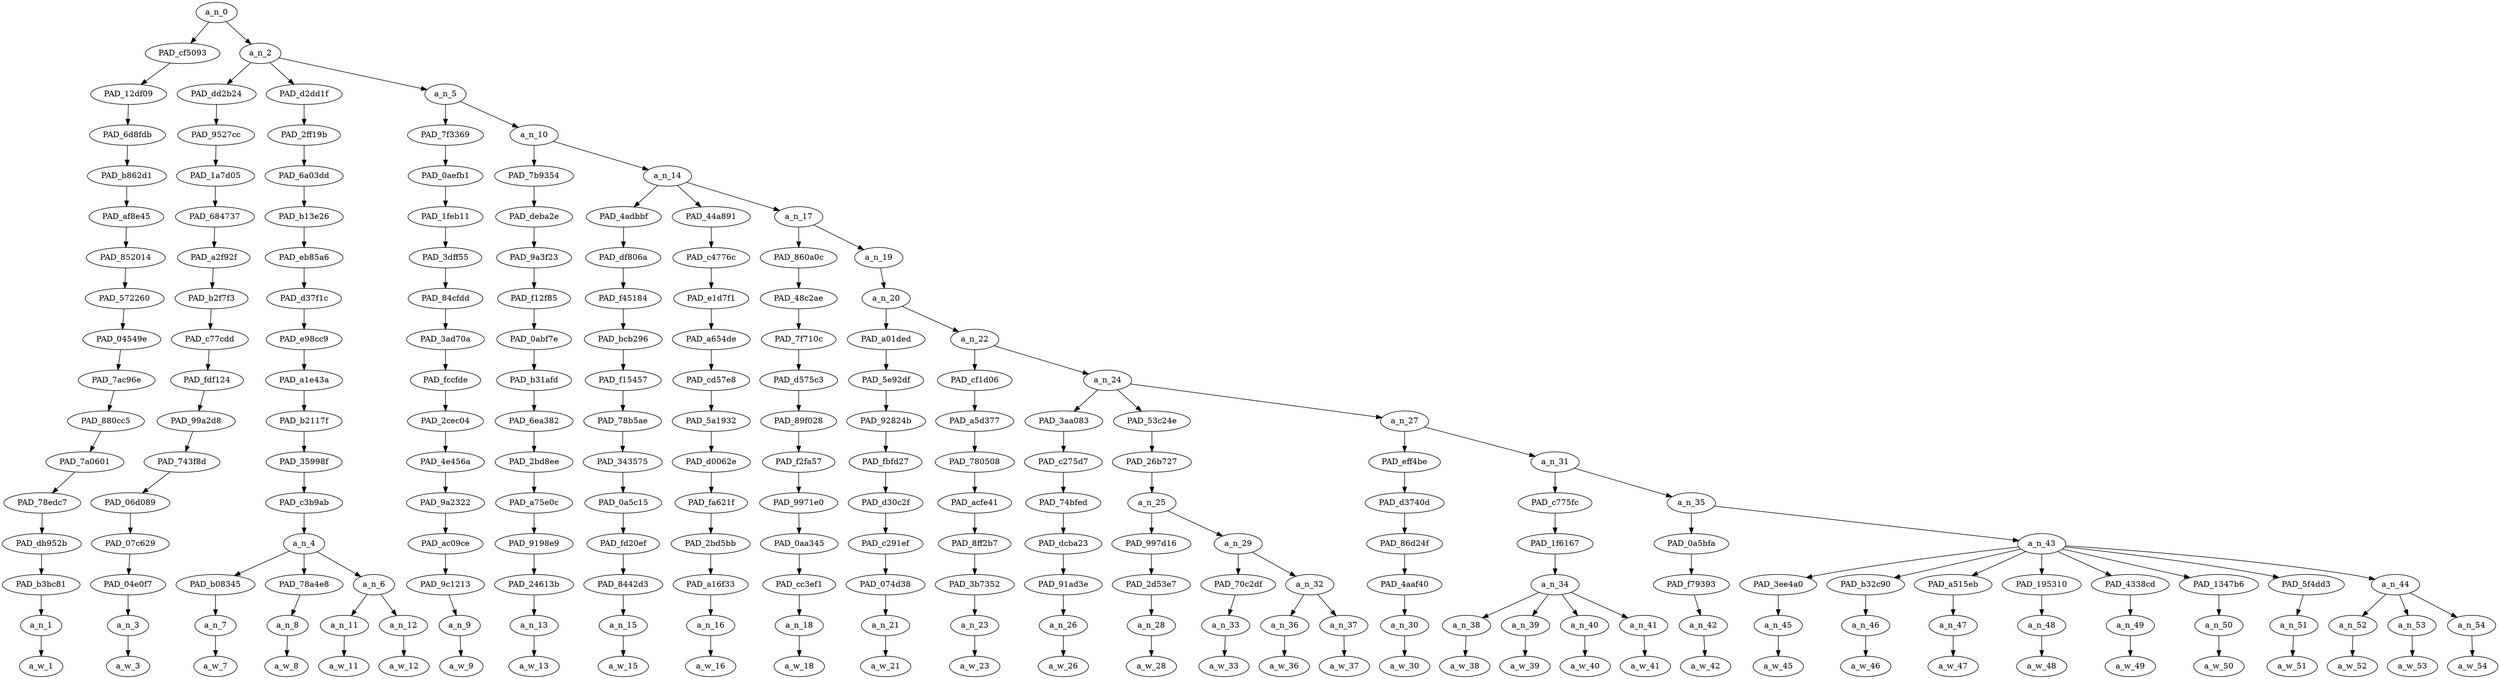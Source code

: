 strict digraph "" {
	a_n_0	[div_dir=1,
		index=0,
		level=16,
		pos="1.9917805989583333,16!",
		text_span="[0, 1, 2, 3, 4, 5, 6, 7, 8, 9, 10, 11, 12, 13, 14, 15, 16, 17, 18, 19, 20, 21, 22, 23, 24, 25, 26, 27, 28, 29, 30, 31, 32, 33]",
		value=1.00000000];
	PAD_cf5093	[div_dir=1,
		index=0,
		level=15,
		pos="0.0,15!",
		text_span="[0]",
		value=0.01385707];
	a_n_0 -> PAD_cf5093;
	a_n_2	[div_dir=1,
		index=1,
		level=15,
		pos="3.9835611979166665,15!",
		text_span="[1, 2, 3, 4, 5, 6, 7, 8, 9, 10, 11, 12, 13, 14, 15, 16, 17, 18, 19, 20, 21, 22, 23, 24, 25, 26, 27, 28, 29, 30, 31, 32, 33]",
		value=0.98582840];
	a_n_0 -> a_n_2;
	PAD_12df09	[div_dir=1,
		index=0,
		level=14,
		pos="0.0,14!",
		text_span="[0]",
		value=0.01385707];
	PAD_cf5093 -> PAD_12df09;
	PAD_6d8fdb	[div_dir=1,
		index=0,
		level=13,
		pos="0.0,13!",
		text_span="[0]",
		value=0.01385707];
	PAD_12df09 -> PAD_6d8fdb;
	PAD_b862d1	[div_dir=1,
		index=0,
		level=12,
		pos="0.0,12!",
		text_span="[0]",
		value=0.01385707];
	PAD_6d8fdb -> PAD_b862d1;
	PAD_af8e45	[div_dir=1,
		index=0,
		level=11,
		pos="0.0,11!",
		text_span="[0]",
		value=0.01385707];
	PAD_b862d1 -> PAD_af8e45;
	PAD_852014	[div_dir=1,
		index=0,
		level=10,
		pos="0.0,10!",
		text_span="[0]",
		value=0.01385707];
	PAD_af8e45 -> PAD_852014;
	PAD_572260	[div_dir=1,
		index=0,
		level=9,
		pos="0.0,9!",
		text_span="[0]",
		value=0.01385707];
	PAD_852014 -> PAD_572260;
	PAD_04549e	[div_dir=1,
		index=0,
		level=8,
		pos="0.0,8!",
		text_span="[0]",
		value=0.01385707];
	PAD_572260 -> PAD_04549e;
	PAD_7ac96e	[div_dir=1,
		index=0,
		level=7,
		pos="0.0,7!",
		text_span="[0]",
		value=0.01385707];
	PAD_04549e -> PAD_7ac96e;
	PAD_880cc5	[div_dir=1,
		index=0,
		level=6,
		pos="0.0,6!",
		text_span="[0]",
		value=0.01385707];
	PAD_7ac96e -> PAD_880cc5;
	PAD_7a0601	[div_dir=1,
		index=0,
		level=5,
		pos="0.0,5!",
		text_span="[0]",
		value=0.01385707];
	PAD_880cc5 -> PAD_7a0601;
	PAD_78edc7	[div_dir=1,
		index=0,
		level=4,
		pos="0.0,4!",
		text_span="[0]",
		value=0.01385707];
	PAD_7a0601 -> PAD_78edc7;
	PAD_db952b	[div_dir=1,
		index=0,
		level=3,
		pos="0.0,3!",
		text_span="[0]",
		value=0.01385707];
	PAD_78edc7 -> PAD_db952b;
	PAD_b3bc81	[div_dir=1,
		index=0,
		level=2,
		pos="0.0,2!",
		text_span="[0]",
		value=0.01385707];
	PAD_db952b -> PAD_b3bc81;
	a_n_1	[div_dir=1,
		index=0,
		level=1,
		pos="0.0,1!",
		text_span="[0]",
		value=0.01385707];
	PAD_b3bc81 -> a_n_1;
	a_w_1	[div_dir=0,
		index=0,
		level=0,
		pos="0,0!",
		text_span="[0]",
		value=this];
	a_n_1 -> a_w_1;
	PAD_dd2b24	[div_dir=-1,
		index=1,
		level=14,
		pos="1.0,14!",
		text_span="[1]",
		value=0.01472492];
	a_n_2 -> PAD_dd2b24;
	PAD_d2dd1f	[div_dir=1,
		index=2,
		level=14,
		pos="3.8333333333333335,14!",
		text_span="[2, 3, 4, 5]",
		value=0.09045772];
	a_n_2 -> PAD_d2dd1f;
	a_n_5	[div_dir=1,
		index=3,
		level=14,
		pos="7.117350260416666,14!",
		text_span="[6, 7, 8, 9, 10, 11, 12, 13, 14, 15, 16, 17, 18, 19, 20, 21, 22, 23, 24, 25, 26, 27, 28, 29, 30, 31, 32, 33]",
		value=0.88033428];
	a_n_2 -> a_n_5;
	PAD_9527cc	[div_dir=-1,
		index=1,
		level=13,
		pos="1.0,13!",
		text_span="[1]",
		value=0.01472492];
	PAD_dd2b24 -> PAD_9527cc;
	PAD_1a7d05	[div_dir=-1,
		index=1,
		level=12,
		pos="1.0,12!",
		text_span="[1]",
		value=0.01472492];
	PAD_9527cc -> PAD_1a7d05;
	PAD_684737	[div_dir=-1,
		index=1,
		level=11,
		pos="1.0,11!",
		text_span="[1]",
		value=0.01472492];
	PAD_1a7d05 -> PAD_684737;
	PAD_a2f92f	[div_dir=-1,
		index=1,
		level=10,
		pos="1.0,10!",
		text_span="[1]",
		value=0.01472492];
	PAD_684737 -> PAD_a2f92f;
	PAD_b2f7f3	[div_dir=-1,
		index=1,
		level=9,
		pos="1.0,9!",
		text_span="[1]",
		value=0.01472492];
	PAD_a2f92f -> PAD_b2f7f3;
	PAD_c77cdd	[div_dir=-1,
		index=1,
		level=8,
		pos="1.0,8!",
		text_span="[1]",
		value=0.01472492];
	PAD_b2f7f3 -> PAD_c77cdd;
	PAD_fdf124	[div_dir=-1,
		index=1,
		level=7,
		pos="1.0,7!",
		text_span="[1]",
		value=0.01472492];
	PAD_c77cdd -> PAD_fdf124;
	PAD_99a2d8	[div_dir=-1,
		index=1,
		level=6,
		pos="1.0,6!",
		text_span="[1]",
		value=0.01472492];
	PAD_fdf124 -> PAD_99a2d8;
	PAD_743f8d	[div_dir=-1,
		index=1,
		level=5,
		pos="1.0,5!",
		text_span="[1]",
		value=0.01472492];
	PAD_99a2d8 -> PAD_743f8d;
	PAD_06d089	[div_dir=-1,
		index=1,
		level=4,
		pos="1.0,4!",
		text_span="[1]",
		value=0.01472492];
	PAD_743f8d -> PAD_06d089;
	PAD_07c629	[div_dir=-1,
		index=1,
		level=3,
		pos="1.0,3!",
		text_span="[1]",
		value=0.01472492];
	PAD_06d089 -> PAD_07c629;
	PAD_04e0f7	[div_dir=-1,
		index=1,
		level=2,
		pos="1.0,2!",
		text_span="[1]",
		value=0.01472492];
	PAD_07c629 -> PAD_04e0f7;
	a_n_3	[div_dir=-1,
		index=1,
		level=1,
		pos="1.0,1!",
		text_span="[1]",
		value=0.01472492];
	PAD_04e0f7 -> a_n_3;
	a_w_3	[div_dir=0,
		index=1,
		level=0,
		pos="1,0!",
		text_span="[1]",
		value=is];
	a_n_3 -> a_w_3;
	PAD_2ff19b	[div_dir=1,
		index=2,
		level=13,
		pos="3.8333333333333335,13!",
		text_span="[2, 3, 4, 5]",
		value=0.09045772];
	PAD_d2dd1f -> PAD_2ff19b;
	PAD_6a03dd	[div_dir=1,
		index=2,
		level=12,
		pos="3.8333333333333335,12!",
		text_span="[2, 3, 4, 5]",
		value=0.09045772];
	PAD_2ff19b -> PAD_6a03dd;
	PAD_b13e26	[div_dir=1,
		index=2,
		level=11,
		pos="3.8333333333333335,11!",
		text_span="[2, 3, 4, 5]",
		value=0.09045772];
	PAD_6a03dd -> PAD_b13e26;
	PAD_eb85a6	[div_dir=1,
		index=2,
		level=10,
		pos="3.8333333333333335,10!",
		text_span="[2, 3, 4, 5]",
		value=0.09045772];
	PAD_b13e26 -> PAD_eb85a6;
	PAD_d37f1c	[div_dir=1,
		index=2,
		level=9,
		pos="3.8333333333333335,9!",
		text_span="[2, 3, 4, 5]",
		value=0.09045772];
	PAD_eb85a6 -> PAD_d37f1c;
	PAD_e98cc9	[div_dir=1,
		index=2,
		level=8,
		pos="3.8333333333333335,8!",
		text_span="[2, 3, 4, 5]",
		value=0.09045772];
	PAD_d37f1c -> PAD_e98cc9;
	PAD_a1e43a	[div_dir=1,
		index=2,
		level=7,
		pos="3.8333333333333335,7!",
		text_span="[2, 3, 4, 5]",
		value=0.09045772];
	PAD_e98cc9 -> PAD_a1e43a;
	PAD_b2117f	[div_dir=1,
		index=2,
		level=6,
		pos="3.8333333333333335,6!",
		text_span="[2, 3, 4, 5]",
		value=0.09045772];
	PAD_a1e43a -> PAD_b2117f;
	PAD_35998f	[div_dir=1,
		index=2,
		level=5,
		pos="3.8333333333333335,5!",
		text_span="[2, 3, 4, 5]",
		value=0.09045772];
	PAD_b2117f -> PAD_35998f;
	PAD_c3b9ab	[div_dir=1,
		index=2,
		level=4,
		pos="3.8333333333333335,4!",
		text_span="[2, 3, 4, 5]",
		value=0.09045772];
	PAD_35998f -> PAD_c3b9ab;
	a_n_4	[div_dir=1,
		index=2,
		level=3,
		pos="3.8333333333333335,3!",
		text_span="[2, 3, 4, 5]",
		value=0.09045772];
	PAD_c3b9ab -> a_n_4;
	PAD_b08345	[div_dir=1,
		index=3,
		level=2,
		pos="4.0,2!",
		text_span="[4]",
		value=0.02024726];
	a_n_4 -> PAD_b08345;
	PAD_78a4e8	[div_dir=1,
		index=4,
		level=2,
		pos="5.0,2!",
		text_span="[5]",
		value=0.01526348];
	a_n_4 -> PAD_78a4e8;
	a_n_6	[div_dir=1,
		index=2,
		level=2,
		pos="2.5,2!",
		text_span="[2, 3]",
		value=0.05472637];
	a_n_4 -> a_n_6;
	a_n_7	[div_dir=1,
		index=4,
		level=1,
		pos="4.0,1!",
		text_span="[4]",
		value=0.02024726];
	PAD_b08345 -> a_n_7;
	a_w_7	[div_dir=0,
		index=4,
		level=0,
		pos="4,0!",
		text_span="[4]",
		value=grabbing];
	a_n_7 -> a_w_7;
	a_n_8	[div_dir=1,
		index=5,
		level=1,
		pos="5.0,1!",
		text_span="[5]",
		value=0.01526348];
	PAD_78a4e8 -> a_n_8;
	a_w_8	[div_dir=0,
		index=5,
		level=0,
		pos="5,0!",
		text_span="[5]",
		value=moment];
	a_n_8 -> a_w_8;
	a_n_11	[div_dir=1,
		index=2,
		level=1,
		pos="2.0,1!",
		text_span="[2]",
		value=0.02181247];
	a_n_6 -> a_n_11;
	a_n_12	[div_dir=1,
		index=3,
		level=1,
		pos="3.0,1!",
		text_span="[3]",
		value=0.03270776];
	a_n_6 -> a_n_12;
	a_w_11	[div_dir=0,
		index=2,
		level=0,
		pos="2,0!",
		text_span="[2]",
		value=milo];
	a_n_11 -> a_w_11;
	a_w_12	[div_dir=0,
		index=3,
		level=0,
		pos="3,0!",
		text_span="[3]",
		value=pussy];
	a_n_12 -> a_w_12;
	PAD_7f3369	[div_dir=-1,
		index=3,
		level=13,
		pos="6.0,13!",
		text_span="[6]",
		value=0.00970304];
	a_n_5 -> PAD_7f3369;
	a_n_10	[div_dir=1,
		index=4,
		level=13,
		pos="8.234700520833332,13!",
		text_span="[7, 8, 9, 10, 11, 12, 13, 14, 15, 16, 17, 18, 19, 20, 21, 22, 23, 24, 25, 26, 27, 28, 29, 30, 31, 32, 33]",
		value=0.87036349];
	a_n_5 -> a_n_10;
	PAD_0aefb1	[div_dir=-1,
		index=3,
		level=12,
		pos="6.0,12!",
		text_span="[6]",
		value=0.00970304];
	PAD_7f3369 -> PAD_0aefb1;
	PAD_1feb11	[div_dir=-1,
		index=3,
		level=11,
		pos="6.0,11!",
		text_span="[6]",
		value=0.00970304];
	PAD_0aefb1 -> PAD_1feb11;
	PAD_3dff55	[div_dir=-1,
		index=3,
		level=10,
		pos="6.0,10!",
		text_span="[6]",
		value=0.00970304];
	PAD_1feb11 -> PAD_3dff55;
	PAD_84cfdd	[div_dir=-1,
		index=3,
		level=9,
		pos="6.0,9!",
		text_span="[6]",
		value=0.00970304];
	PAD_3dff55 -> PAD_84cfdd;
	PAD_3ad70a	[div_dir=-1,
		index=3,
		level=8,
		pos="6.0,8!",
		text_span="[6]",
		value=0.00970304];
	PAD_84cfdd -> PAD_3ad70a;
	PAD_fccfde	[div_dir=-1,
		index=3,
		level=7,
		pos="6.0,7!",
		text_span="[6]",
		value=0.00970304];
	PAD_3ad70a -> PAD_fccfde;
	PAD_2cec04	[div_dir=-1,
		index=3,
		level=6,
		pos="6.0,6!",
		text_span="[6]",
		value=0.00970304];
	PAD_fccfde -> PAD_2cec04;
	PAD_4e456a	[div_dir=-1,
		index=3,
		level=5,
		pos="6.0,5!",
		text_span="[6]",
		value=0.00970304];
	PAD_2cec04 -> PAD_4e456a;
	PAD_9a2322	[div_dir=-1,
		index=3,
		level=4,
		pos="6.0,4!",
		text_span="[6]",
		value=0.00970304];
	PAD_4e456a -> PAD_9a2322;
	PAD_ac09ce	[div_dir=-1,
		index=3,
		level=3,
		pos="6.0,3!",
		text_span="[6]",
		value=0.00970304];
	PAD_9a2322 -> PAD_ac09ce;
	PAD_9c1213	[div_dir=-1,
		index=5,
		level=2,
		pos="6.0,2!",
		text_span="[6]",
		value=0.00970304];
	PAD_ac09ce -> PAD_9c1213;
	a_n_9	[div_dir=-1,
		index=6,
		level=1,
		pos="6.0,1!",
		text_span="[6]",
		value=0.00970304];
	PAD_9c1213 -> a_n_9;
	a_w_9	[div_dir=0,
		index=6,
		level=0,
		pos="6,0!",
		text_span="[6]",
		value=if];
	a_n_9 -> a_w_9;
	PAD_7b9354	[div_dir=1,
		index=4,
		level=12,
		pos="7.0,12!",
		text_span="[7]",
		value=0.01058855];
	a_n_10 -> PAD_7b9354;
	a_n_14	[div_dir=1,
		index=5,
		level=12,
		pos="9.469401041666666,12!",
		text_span="[8, 9, 10, 11, 12, 13, 14, 15, 16, 17, 18, 19, 20, 21, 22, 23, 24, 25, 26, 27, 28, 29, 30, 31, 32, 33]",
		value=0.85950369];
	a_n_10 -> a_n_14;
	PAD_deba2e	[div_dir=1,
		index=4,
		level=11,
		pos="7.0,11!",
		text_span="[7]",
		value=0.01058855];
	PAD_7b9354 -> PAD_deba2e;
	PAD_9a3f23	[div_dir=1,
		index=4,
		level=10,
		pos="7.0,10!",
		text_span="[7]",
		value=0.01058855];
	PAD_deba2e -> PAD_9a3f23;
	PAD_f12f85	[div_dir=1,
		index=4,
		level=9,
		pos="7.0,9!",
		text_span="[7]",
		value=0.01058855];
	PAD_9a3f23 -> PAD_f12f85;
	PAD_0abf7e	[div_dir=1,
		index=4,
		level=8,
		pos="7.0,8!",
		text_span="[7]",
		value=0.01058855];
	PAD_f12f85 -> PAD_0abf7e;
	PAD_b31afd	[div_dir=1,
		index=4,
		level=7,
		pos="7.0,7!",
		text_span="[7]",
		value=0.01058855];
	PAD_0abf7e -> PAD_b31afd;
	PAD_6ea382	[div_dir=1,
		index=4,
		level=6,
		pos="7.0,6!",
		text_span="[7]",
		value=0.01058855];
	PAD_b31afd -> PAD_6ea382;
	PAD_2bd8ee	[div_dir=1,
		index=4,
		level=5,
		pos="7.0,5!",
		text_span="[7]",
		value=0.01058855];
	PAD_6ea382 -> PAD_2bd8ee;
	PAD_a75e0c	[div_dir=1,
		index=4,
		level=4,
		pos="7.0,4!",
		text_span="[7]",
		value=0.01058855];
	PAD_2bd8ee -> PAD_a75e0c;
	PAD_9198e9	[div_dir=1,
		index=4,
		level=3,
		pos="7.0,3!",
		text_span="[7]",
		value=0.01058855];
	PAD_a75e0c -> PAD_9198e9;
	PAD_24613b	[div_dir=1,
		index=6,
		level=2,
		pos="7.0,2!",
		text_span="[7]",
		value=0.01058855];
	PAD_9198e9 -> PAD_24613b;
	a_n_13	[div_dir=1,
		index=7,
		level=1,
		pos="7.0,1!",
		text_span="[7]",
		value=0.01058855];
	PAD_24613b -> a_n_13;
	a_w_13	[div_dir=0,
		index=7,
		level=0,
		pos="7,0!",
		text_span="[7]",
		value=you];
	a_n_13 -> a_w_13;
	PAD_4adbbf	[div_dir=1,
		index=5,
		level=11,
		pos="8.0,11!",
		text_span="[8]",
		value=0.00902253];
	a_n_14 -> PAD_4adbbf;
	PAD_44a891	[div_dir=1,
		index=6,
		level=11,
		pos="9.0,11!",
		text_span="[9]",
		value=0.01027814];
	a_n_14 -> PAD_44a891;
	a_n_17	[div_dir=1,
		index=7,
		level=11,
		pos="11.408203125,11!",
		text_span="[10, 11, 12, 13, 14, 15, 16, 17, 18, 19, 20, 21, 22, 23, 24, 25, 26, 27, 28, 29, 30, 31, 32, 33]",
		value=0.83993585];
	a_n_14 -> a_n_17;
	PAD_df806a	[div_dir=1,
		index=5,
		level=10,
		pos="8.0,10!",
		text_span="[8]",
		value=0.00902253];
	PAD_4adbbf -> PAD_df806a;
	PAD_f45184	[div_dir=1,
		index=5,
		level=9,
		pos="8.0,9!",
		text_span="[8]",
		value=0.00902253];
	PAD_df806a -> PAD_f45184;
	PAD_bcb296	[div_dir=1,
		index=5,
		level=8,
		pos="8.0,8!",
		text_span="[8]",
		value=0.00902253];
	PAD_f45184 -> PAD_bcb296;
	PAD_f15457	[div_dir=1,
		index=5,
		level=7,
		pos="8.0,7!",
		text_span="[8]",
		value=0.00902253];
	PAD_bcb296 -> PAD_f15457;
	PAD_78b5ae	[div_dir=1,
		index=5,
		level=6,
		pos="8.0,6!",
		text_span="[8]",
		value=0.00902253];
	PAD_f15457 -> PAD_78b5ae;
	PAD_343575	[div_dir=1,
		index=5,
		level=5,
		pos="8.0,5!",
		text_span="[8]",
		value=0.00902253];
	PAD_78b5ae -> PAD_343575;
	PAD_0a5c15	[div_dir=1,
		index=5,
		level=4,
		pos="8.0,4!",
		text_span="[8]",
		value=0.00902253];
	PAD_343575 -> PAD_0a5c15;
	PAD_fd20ef	[div_dir=1,
		index=5,
		level=3,
		pos="8.0,3!",
		text_span="[8]",
		value=0.00902253];
	PAD_0a5c15 -> PAD_fd20ef;
	PAD_8442d3	[div_dir=1,
		index=7,
		level=2,
		pos="8.0,2!",
		text_span="[8]",
		value=0.00902253];
	PAD_fd20ef -> PAD_8442d3;
	a_n_15	[div_dir=1,
		index=8,
		level=1,
		pos="8.0,1!",
		text_span="[8]",
		value=0.00902253];
	PAD_8442d3 -> a_n_15;
	a_w_15	[div_dir=0,
		index=8,
		level=0,
		pos="8,0!",
		text_span="[8]",
		value=will];
	a_n_15 -> a_w_15;
	PAD_c4776c	[div_dir=1,
		index=6,
		level=10,
		pos="9.0,10!",
		text_span="[9]",
		value=0.01027814];
	PAD_44a891 -> PAD_c4776c;
	PAD_e1d7f1	[div_dir=1,
		index=6,
		level=9,
		pos="9.0,9!",
		text_span="[9]",
		value=0.01027814];
	PAD_c4776c -> PAD_e1d7f1;
	PAD_a654de	[div_dir=1,
		index=6,
		level=8,
		pos="9.0,8!",
		text_span="[9]",
		value=0.01027814];
	PAD_e1d7f1 -> PAD_a654de;
	PAD_cd57e8	[div_dir=1,
		index=6,
		level=7,
		pos="9.0,7!",
		text_span="[9]",
		value=0.01027814];
	PAD_a654de -> PAD_cd57e8;
	PAD_5a1932	[div_dir=1,
		index=6,
		level=6,
		pos="9.0,6!",
		text_span="[9]",
		value=0.01027814];
	PAD_cd57e8 -> PAD_5a1932;
	PAD_d0062e	[div_dir=1,
		index=6,
		level=5,
		pos="9.0,5!",
		text_span="[9]",
		value=0.01027814];
	PAD_5a1932 -> PAD_d0062e;
	PAD_fa621f	[div_dir=1,
		index=6,
		level=4,
		pos="9.0,4!",
		text_span="[9]",
		value=0.01027814];
	PAD_d0062e -> PAD_fa621f;
	PAD_2bd5bb	[div_dir=1,
		index=6,
		level=3,
		pos="9.0,3!",
		text_span="[9]",
		value=0.01027814];
	PAD_fa621f -> PAD_2bd5bb;
	PAD_a16f33	[div_dir=1,
		index=8,
		level=2,
		pos="9.0,2!",
		text_span="[9]",
		value=0.01027814];
	PAD_2bd5bb -> PAD_a16f33;
	a_n_16	[div_dir=1,
		index=9,
		level=1,
		pos="9.0,1!",
		text_span="[9]",
		value=0.01027814];
	PAD_a16f33 -> a_n_16;
	a_w_16	[div_dir=0,
		index=9,
		level=0,
		pos="9,0!",
		text_span="[9]",
		value=we];
	a_n_16 -> a_w_16;
	PAD_860a0c	[div_dir=1,
		index=7,
		level=10,
		pos="10.0,10!",
		text_span="[10]",
		value=0.00892392];
	a_n_17 -> PAD_860a0c;
	a_n_19	[div_dir=1,
		index=8,
		level=10,
		pos="12.81640625,10!",
		text_span="[11, 12, 13, 14, 15, 16, 17, 18, 19, 20, 21, 22, 23, 24, 25, 26, 27, 28, 29, 30, 31, 32, 33]",
		value=0.83075436];
	a_n_17 -> a_n_19;
	PAD_48c2ae	[div_dir=1,
		index=7,
		level=9,
		pos="10.0,9!",
		text_span="[10]",
		value=0.00892392];
	PAD_860a0c -> PAD_48c2ae;
	PAD_7f710c	[div_dir=1,
		index=7,
		level=8,
		pos="10.0,8!",
		text_span="[10]",
		value=0.00892392];
	PAD_48c2ae -> PAD_7f710c;
	PAD_d575c3	[div_dir=1,
		index=7,
		level=7,
		pos="10.0,7!",
		text_span="[10]",
		value=0.00892392];
	PAD_7f710c -> PAD_d575c3;
	PAD_89f028	[div_dir=1,
		index=7,
		level=6,
		pos="10.0,6!",
		text_span="[10]",
		value=0.00892392];
	PAD_d575c3 -> PAD_89f028;
	PAD_f2fa57	[div_dir=1,
		index=7,
		level=5,
		pos="10.0,5!",
		text_span="[10]",
		value=0.00892392];
	PAD_89f028 -> PAD_f2fa57;
	PAD_9971e0	[div_dir=1,
		index=7,
		level=4,
		pos="10.0,4!",
		text_span="[10]",
		value=0.00892392];
	PAD_f2fa57 -> PAD_9971e0;
	PAD_0aa345	[div_dir=1,
		index=7,
		level=3,
		pos="10.0,3!",
		text_span="[10]",
		value=0.00892392];
	PAD_9971e0 -> PAD_0aa345;
	PAD_cc3ef1	[div_dir=1,
		index=9,
		level=2,
		pos="10.0,2!",
		text_span="[10]",
		value=0.00892392];
	PAD_0aa345 -> PAD_cc3ef1;
	a_n_18	[div_dir=1,
		index=10,
		level=1,
		pos="10.0,1!",
		text_span="[10]",
		value=0.00892392];
	PAD_cc3ef1 -> a_n_18;
	a_w_18	[div_dir=0,
		index=10,
		level=0,
		pos="10,0!",
		text_span="[10]",
		value=get];
	a_n_18 -> a_w_18;
	a_n_20	[div_dir=1,
		index=8,
		level=9,
		pos="12.81640625,9!",
		text_span="[11, 12, 13, 14, 15, 16, 17, 18, 19, 20, 21, 22, 23, 24, 25, 26, 27, 28, 29, 30, 31, 32, 33]",
		value=0.83049769];
	a_n_19 -> a_n_20;
	PAD_a01ded	[div_dir=-1,
		index=8,
		level=8,
		pos="11.0,8!",
		text_span="[11]",
		value=0.00871545];
	a_n_20 -> PAD_a01ded;
	a_n_22	[div_dir=1,
		index=9,
		level=8,
		pos="14.6328125,8!",
		text_span="[12, 13, 14, 15, 16, 17, 18, 19, 20, 21, 22, 23, 24, 25, 26, 27, 28, 29, 30, 31, 32, 33]",
		value=0.82152557];
	a_n_20 -> a_n_22;
	PAD_5e92df	[div_dir=-1,
		index=8,
		level=7,
		pos="11.0,7!",
		text_span="[11]",
		value=0.00871545];
	PAD_a01ded -> PAD_5e92df;
	PAD_92824b	[div_dir=-1,
		index=8,
		level=6,
		pos="11.0,6!",
		text_span="[11]",
		value=0.00871545];
	PAD_5e92df -> PAD_92824b;
	PAD_fbfd27	[div_dir=-1,
		index=8,
		level=5,
		pos="11.0,5!",
		text_span="[11]",
		value=0.00871545];
	PAD_92824b -> PAD_fbfd27;
	PAD_d30c2f	[div_dir=-1,
		index=8,
		level=4,
		pos="11.0,4!",
		text_span="[11]",
		value=0.00871545];
	PAD_fbfd27 -> PAD_d30c2f;
	PAD_c291ef	[div_dir=-1,
		index=8,
		level=3,
		pos="11.0,3!",
		text_span="[11]",
		value=0.00871545];
	PAD_d30c2f -> PAD_c291ef;
	PAD_074d38	[div_dir=-1,
		index=10,
		level=2,
		pos="11.0,2!",
		text_span="[11]",
		value=0.00871545];
	PAD_c291ef -> PAD_074d38;
	a_n_21	[div_dir=-1,
		index=11,
		level=1,
		pos="11.0,1!",
		text_span="[11]",
		value=0.00871545];
	PAD_074d38 -> a_n_21;
	a_w_21	[div_dir=0,
		index=11,
		level=0,
		pos="11,0!",
		text_span="[11]",
		value=to];
	a_n_21 -> a_w_21;
	PAD_cf1d06	[div_dir=1,
		index=9,
		level=7,
		pos="12.0,7!",
		text_span="[12]",
		value=0.01188016];
	a_n_22 -> PAD_cf1d06;
	a_n_24	[div_dir=1,
		index=10,
		level=7,
		pos="17.265625,7!",
		text_span="[13, 14, 15, 16, 17, 18, 19, 20, 21, 22, 23, 24, 25, 26, 27, 28, 29, 30, 31, 32, 33]",
		value=0.80938289];
	a_n_22 -> a_n_24;
	PAD_a5d377	[div_dir=1,
		index=9,
		level=6,
		pos="12.0,6!",
		text_span="[12]",
		value=0.01188016];
	PAD_cf1d06 -> PAD_a5d377;
	PAD_780508	[div_dir=1,
		index=9,
		level=5,
		pos="12.0,5!",
		text_span="[12]",
		value=0.01188016];
	PAD_a5d377 -> PAD_780508;
	PAD_acfe41	[div_dir=1,
		index=9,
		level=4,
		pos="12.0,4!",
		text_span="[12]",
		value=0.01188016];
	PAD_780508 -> PAD_acfe41;
	PAD_8ff2b7	[div_dir=1,
		index=9,
		level=3,
		pos="12.0,3!",
		text_span="[12]",
		value=0.01188016];
	PAD_acfe41 -> PAD_8ff2b7;
	PAD_3b7352	[div_dir=1,
		index=11,
		level=2,
		pos="12.0,2!",
		text_span="[12]",
		value=0.01188016];
	PAD_8ff2b7 -> PAD_3b7352;
	a_n_23	[div_dir=1,
		index=12,
		level=1,
		pos="12.0,1!",
		text_span="[12]",
		value=0.01188016];
	PAD_3b7352 -> a_n_23;
	a_w_23	[div_dir=0,
		index=12,
		level=0,
		pos="12,0!",
		text_span="[12]",
		value=learn];
	a_n_23 -> a_w_23;
	PAD_3aa083	[div_dir=-1,
		index=11,
		level=6,
		pos="17.0,6!",
		text_span="[17]",
		value=0.01230045];
	a_n_24 -> PAD_3aa083;
	PAD_53c24e	[div_dir=1,
		index=10,
		level=6,
		pos="14.125,6!",
		text_span="[13, 14, 15, 16]",
		value=0.05321969];
	a_n_24 -> PAD_53c24e;
	a_n_27	[div_dir=1,
		index=12,
		level=6,
		pos="20.671875,6!",
		text_span="[18, 19, 20, 21, 22, 23, 24, 25, 26, 27, 28, 29, 30, 31, 32, 33]",
		value=0.74360033];
	a_n_24 -> a_n_27;
	PAD_c275d7	[div_dir=-1,
		index=11,
		level=5,
		pos="17.0,5!",
		text_span="[17]",
		value=0.01230045];
	PAD_3aa083 -> PAD_c275d7;
	PAD_74bfed	[div_dir=-1,
		index=11,
		level=4,
		pos="17.0,4!",
		text_span="[17]",
		value=0.01230045];
	PAD_c275d7 -> PAD_74bfed;
	PAD_dcba23	[div_dir=-1,
		index=12,
		level=3,
		pos="17.0,3!",
		text_span="[17]",
		value=0.01230045];
	PAD_74bfed -> PAD_dcba23;
	PAD_91ad3e	[div_dir=-1,
		index=15,
		level=2,
		pos="17.0,2!",
		text_span="[17]",
		value=0.01230045];
	PAD_dcba23 -> PAD_91ad3e;
	a_n_26	[div_dir=-1,
		index=17,
		level=1,
		pos="17.0,1!",
		text_span="[17]",
		value=0.01230045];
	PAD_91ad3e -> a_n_26;
	a_w_26	[div_dir=0,
		index=17,
		level=0,
		pos="17,0!",
		text_span="[17]",
		value=and];
	a_n_26 -> a_w_26;
	PAD_26b727	[div_dir=1,
		index=10,
		level=5,
		pos="14.125,5!",
		text_span="[13, 14, 15, 16]",
		value=0.05321969];
	PAD_53c24e -> PAD_26b727;
	a_n_25	[div_dir=1,
		index=10,
		level=4,
		pos="14.125,4!",
		text_span="[13, 14, 15, 16]",
		value=0.05321969];
	PAD_26b727 -> a_n_25;
	PAD_997d16	[div_dir=1,
		index=10,
		level=3,
		pos="13.0,3!",
		text_span="[13]",
		value=0.01014971];
	a_n_25 -> PAD_997d16;
	a_n_29	[div_dir=-1,
		index=11,
		level=3,
		pos="15.25,3!",
		text_span="[14, 15, 16]",
		value=0.04306065];
	a_n_25 -> a_n_29;
	PAD_2d53e7	[div_dir=1,
		index=12,
		level=2,
		pos="13.0,2!",
		text_span="[13]",
		value=0.01014971];
	PAD_997d16 -> PAD_2d53e7;
	a_n_28	[div_dir=1,
		index=13,
		level=1,
		pos="13.0,1!",
		text_span="[13]",
		value=0.01014971];
	PAD_2d53e7 -> a_n_28;
	a_w_28	[div_dir=0,
		index=13,
		level=0,
		pos="13,0!",
		text_span="[13]",
		value=who];
	a_n_28 -> a_w_28;
	PAD_70c2df	[div_dir=-1,
		index=14,
		level=2,
		pos="16.0,2!",
		text_span="[16]",
		value=0.01191438];
	a_n_29 -> PAD_70c2df;
	a_n_32	[div_dir=1,
		index=13,
		level=2,
		pos="14.5,2!",
		text_span="[14, 15]",
		value=0.03113785];
	a_n_29 -> a_n_32;
	a_n_33	[div_dir=-1,
		index=16,
		level=1,
		pos="16.0,1!",
		text_span="[16]",
		value=0.01191438];
	PAD_70c2df -> a_n_33;
	a_w_33	[div_dir=0,
		index=16,
		level=0,
		pos="16,0!",
		text_span="[16]",
		value=are];
	a_n_33 -> a_w_33;
	a_n_36	[div_dir=-1,
		index=14,
		level=1,
		pos="14.0,1!",
		text_span="[14]",
		value=0.01160921];
	a_n_32 -> a_n_36;
	a_n_37	[div_dir=1,
		index=15,
		level=1,
		pos="15.0,1!",
		text_span="[15]",
		value=0.01950573];
	a_n_32 -> a_n_37;
	a_w_36	[div_dir=0,
		index=14,
		level=0,
		pos="14,0!",
		text_span="[14]",
		value=the];
	a_n_36 -> a_w_36;
	a_w_37	[div_dir=0,
		index=15,
		level=0,
		pos="15,0!",
		text_span="[15]",
		value=loyalists];
	a_n_37 -> a_w_37;
	PAD_eff4be	[div_dir=1,
		index=12,
		level=5,
		pos="18.0,5!",
		text_span="[18]",
		value=0.01219856];
	a_n_27 -> PAD_eff4be;
	a_n_31	[div_dir=1,
		index=13,
		level=5,
		pos="23.34375,5!",
		text_span="[19, 20, 21, 22, 23, 24, 25, 26, 27, 28, 29, 30, 31, 32, 33]",
		value=0.73111974];
	a_n_27 -> a_n_31;
	PAD_d3740d	[div_dir=1,
		index=12,
		level=4,
		pos="18.0,4!",
		text_span="[18]",
		value=0.01219856];
	PAD_eff4be -> PAD_d3740d;
	PAD_86d24f	[div_dir=1,
		index=13,
		level=3,
		pos="18.0,3!",
		text_span="[18]",
		value=0.01219856];
	PAD_d3740d -> PAD_86d24f;
	PAD_4aaf40	[div_dir=1,
		index=16,
		level=2,
		pos="18.0,2!",
		text_span="[18]",
		value=0.01219856];
	PAD_86d24f -> PAD_4aaf40;
	a_n_30	[div_dir=1,
		index=18,
		level=1,
		pos="18.0,1!",
		text_span="[18]",
		value=0.01219856];
	PAD_4aaf40 -> a_n_30;
	a_w_30	[div_dir=0,
		index=18,
		level=0,
		pos="18,0!",
		text_span="[18]",
		value=who1];
	a_n_30 -> a_w_30;
	PAD_c775fc	[div_dir=1,
		index=13,
		level=4,
		pos="20.5,4!",
		text_span="[19, 20, 21, 22]",
		value=0.27768498];
	a_n_31 -> PAD_c775fc;
	a_n_35	[div_dir=1,
		index=14,
		level=4,
		pos="26.1875,4!",
		text_span="[23, 24, 25, 26, 27, 28, 29, 30, 31, 32, 33]",
		value=0.45315570];
	a_n_31 -> a_n_35;
	PAD_1f6167	[div_dir=1,
		index=14,
		level=3,
		pos="20.5,3!",
		text_span="[19, 20, 21, 22]",
		value=0.27768498];
	PAD_c775fc -> PAD_1f6167;
	a_n_34	[div_dir=1,
		index=17,
		level=2,
		pos="20.5,2!",
		text_span="[19, 20, 21, 22]",
		value=0.27768498];
	PAD_1f6167 -> a_n_34;
	a_n_38	[div_dir=1,
		index=19,
		level=1,
		pos="19.0,1!",
		text_span="[19]",
		value=0.01216085];
	a_n_34 -> a_n_38;
	a_n_39	[div_dir=1,
		index=20,
		level=1,
		pos="20.0,1!",
		text_span="[20]",
		value=0.09390966];
	a_n_34 -> a_n_39;
	a_n_40	[div_dir=1,
		index=21,
		level=1,
		pos="21.0,1!",
		text_span="[21]",
		value=0.10734162];
	a_n_34 -> a_n_40;
	a_n_41	[div_dir=1,
		index=22,
		level=1,
		pos="22.0,1!",
		text_span="[22]",
		value=0.06406254];
	a_n_34 -> a_n_41;
	a_w_38	[div_dir=0,
		index=19,
		level=0,
		pos="19,0!",
		text_span="[19]",
		value=the1];
	a_n_38 -> a_w_38;
	a_w_39	[div_dir=0,
		index=20,
		level=0,
		pos="20,0!",
		text_span="[20]",
		value=pusillanimous];
	a_n_39 -> a_w_39;
	a_w_40	[div_dir=0,
		index=21,
		level=0,
		pos="21,0!",
		text_span="[21]",
		value=cuckservative];
	a_n_40 -> a_w_40;
	a_w_41	[div_dir=0,
		index=22,
		level=0,
		pos="22,0!",
		text_span="[22]",
		value=faggots];
	a_n_41 -> a_w_41;
	PAD_0a5bfa	[div_dir=-1,
		index=15,
		level=3,
		pos="23.0,3!",
		text_span="[23]",
		value=0.01569043];
	a_n_35 -> PAD_0a5bfa;
	a_n_43	[div_dir=1,
		index=16,
		level=3,
		pos="29.375,3!",
		text_span="[24, 25, 26, 27, 28, 29, 30, 31, 32, 33]",
		value=0.43727650];
	a_n_35 -> a_n_43;
	PAD_f79393	[div_dir=-1,
		index=18,
		level=2,
		pos="23.0,2!",
		text_span="[23]",
		value=0.01569043];
	PAD_0a5bfa -> PAD_f79393;
	a_n_42	[div_dir=-1,
		index=23,
		level=1,
		pos="23.0,1!",
		text_span="[23]",
		value=0.01569043];
	PAD_f79393 -> a_n_42;
	a_w_42	[div_dir=0,
		index=23,
		level=0,
		pos="23,0!",
		text_span="[23]",
		value=are1];
	a_n_42 -> a_w_42;
	PAD_3ee4a0	[div_dir=1,
		index=20,
		level=2,
		pos="27.0,2!",
		text_span="[27]",
		value=0.07338979];
	a_n_43 -> PAD_3ee4a0;
	PAD_b32c90	[div_dir=-1,
		index=21,
		level=2,
		pos="28.0,2!",
		text_span="[28]",
		value=0.06299313];
	a_n_43 -> PAD_b32c90;
	PAD_a515eb	[div_dir=1,
		index=22,
		level=2,
		pos="29.0,2!",
		text_span="[29]",
		value=0.02214654];
	a_n_43 -> PAD_a515eb;
	PAD_195310	[div_dir=1,
		index=23,
		level=2,
		pos="30.0,2!",
		text_span="[30]",
		value=0.02045790];
	a_n_43 -> PAD_195310;
	PAD_4338cd	[div_dir=1,
		index=24,
		level=2,
		pos="31.0,2!",
		text_span="[31]",
		value=0.05804662];
	a_n_43 -> PAD_4338cd;
	PAD_1347b6	[div_dir=-1,
		index=25,
		level=2,
		pos="32.0,2!",
		text_span="[32]",
		value=0.04330193];
	a_n_43 -> PAD_1347b6;
	PAD_5f4dd3	[div_dir=1,
		index=26,
		level=2,
		pos="33.0,2!",
		text_span="[33]",
		value=0.07225856];
	a_n_43 -> PAD_5f4dd3;
	a_n_44	[div_dir=1,
		index=19,
		level=2,
		pos="25.0,2!",
		text_span="[24, 25, 26]",
		value=0.08448250];
	a_n_43 -> a_n_44;
	a_n_45	[div_dir=1,
		index=27,
		level=1,
		pos="27.0,1!",
		text_span="[27]",
		value=0.07338979];
	PAD_3ee4a0 -> a_n_45;
	a_w_45	[div_dir=0,
		index=27,
		level=0,
		pos="27,0!",
		text_span="[27]",
		value=pussygrabbing];
	a_n_45 -> a_w_45;
	a_n_46	[div_dir=-1,
		index=28,
		level=1,
		pos="28.0,1!",
		text_span="[28]",
		value=0.06299313];
	PAD_b32c90 -> a_n_46;
	a_w_46	[div_dir=0,
		index=28,
		level=0,
		pos="28,0!",
		text_span="[28]",
		value=gabfam];
	a_n_46 -> a_w_46;
	a_n_47	[div_dir=1,
		index=29,
		level=1,
		pos="29.0,1!",
		text_span="[29]",
		value=0.02214654];
	PAD_a515eb -> a_n_47;
	a_w_47	[div_dir=0,
		index=29,
		level=0,
		pos="29,0!",
		text_span="[29]",
		value=milo2];
	a_n_47 -> a_w_47;
	a_n_48	[div_dir=1,
		index=30,
		level=1,
		pos="30.0,1!",
		text_span="[30]",
		value=0.02045790];
	PAD_195310 -> a_n_48;
	a_w_48	[div_dir=0,
		index=30,
		level=0,
		pos="30,0!",
		text_span="[30]",
		value="<user>"];
	a_n_48 -> a_w_48;
	a_n_49	[div_dir=1,
		index=31,
		level=1,
		pos="31.0,1!",
		text_span="[31]",
		value=0.05804662];
	PAD_4338cd -> a_n_49;
	a_w_49	[div_dir=0,
		index=31,
		level=0,
		pos="31,0!",
		text_span="[31]",
		value=dreadilk];
	a_n_49 -> a_w_49;
	a_n_50	[div_dir=-1,
		index=32,
		level=1,
		pos="32.0,1!",
		text_span="[32]",
		value=0.04330193];
	PAD_1347b6 -> a_n_50;
	a_w_50	[div_dir=0,
		index=32,
		level=0,
		pos="32,0!",
		text_span="[32]",
		value=vfm];
	a_n_50 -> a_w_50;
	a_n_51	[div_dir=1,
		index=33,
		level=1,
		pos="33.0,1!",
		text_span="[33]",
		value=0.07225856];
	PAD_5f4dd3 -> a_n_51;
	a_w_51	[div_dir=0,
		index=33,
		level=0,
		pos="33,0!",
		text_span="[33]",
		value=fakenews];
	a_n_51 -> a_w_51;
	a_n_52	[div_dir=-1,
		index=24,
		level=1,
		pos="24.0,1!",
		text_span="[24]",
		value=0.01894661];
	a_n_44 -> a_n_52;
	a_n_53	[div_dir=1,
		index=25,
		level=1,
		pos="25.0,1!",
		text_span="[25]",
		value=0.04232038];
	a_n_44 -> a_n_53;
	a_n_54	[div_dir=1,
		index=26,
		level=1,
		pos="26.0,1!",
		text_span="[26]",
		value=0.02309336];
	a_n_44 -> a_n_54;
	a_w_52	[div_dir=0,
		index=24,
		level=0,
		pos="24,0!",
		text_span="[24]",
		value=trump];
	a_n_52 -> a_w_52;
	a_w_53	[div_dir=0,
		index=25,
		level=0,
		pos="25,0!",
		text_span="[25]",
		value=maga];
	a_n_53 -> a_w_53;
	a_w_54	[div_dir=0,
		index=26,
		level=0,
		pos="26,0!",
		text_span="[26]",
		value=milo1];
	a_n_54 -> a_w_54;
}
